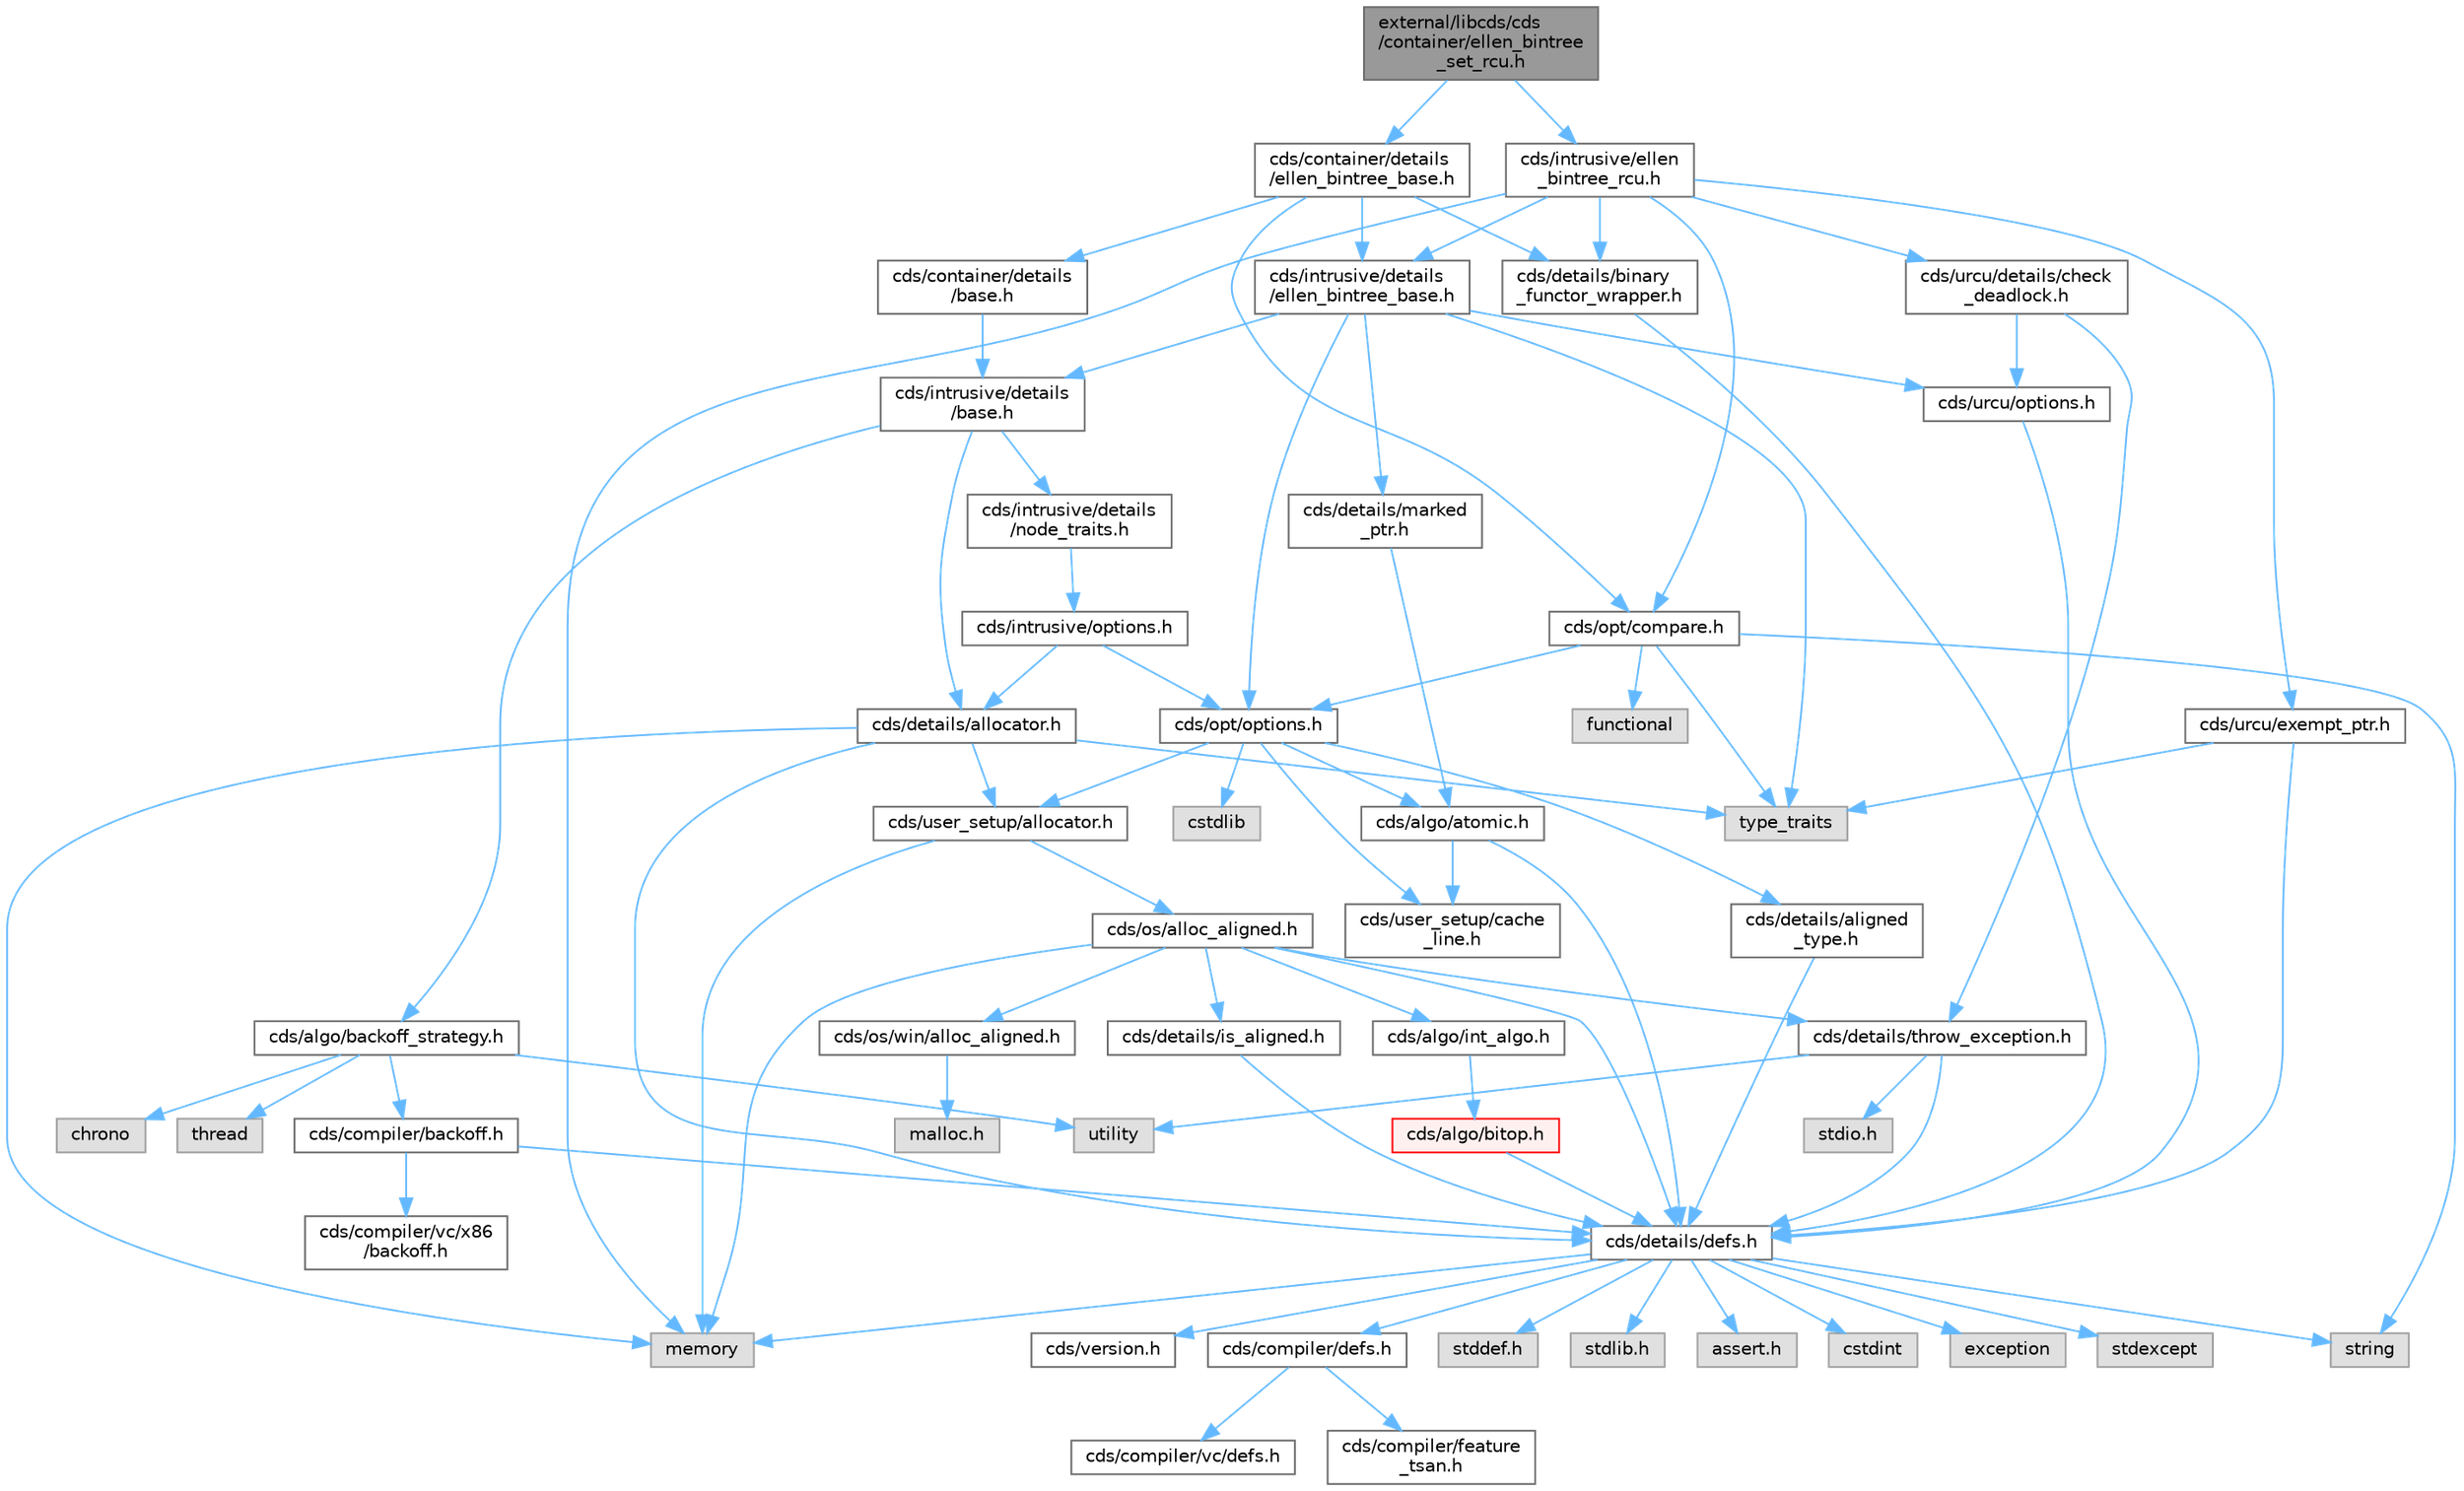 digraph "external/libcds/cds/container/ellen_bintree_set_rcu.h"
{
 // LATEX_PDF_SIZE
  bgcolor="transparent";
  edge [fontname=Helvetica,fontsize=10,labelfontname=Helvetica,labelfontsize=10];
  node [fontname=Helvetica,fontsize=10,shape=box,height=0.2,width=0.4];
  Node1 [id="Node000001",label="external/libcds/cds\l/container/ellen_bintree\l_set_rcu.h",height=0.2,width=0.4,color="gray40", fillcolor="grey60", style="filled", fontcolor="black",tooltip=" "];
  Node1 -> Node2 [id="edge1_Node000001_Node000002",color="steelblue1",style="solid",tooltip=" "];
  Node2 [id="Node000002",label="cds/container/details\l/ellen_bintree_base.h",height=0.2,width=0.4,color="grey40", fillcolor="white", style="filled",URL="$container_2details_2ellen__bintree__base_8h.html",tooltip=" "];
  Node2 -> Node3 [id="edge2_Node000002_Node000003",color="steelblue1",style="solid",tooltip=" "];
  Node3 [id="Node000003",label="cds/intrusive/details\l/ellen_bintree_base.h",height=0.2,width=0.4,color="grey40", fillcolor="white", style="filled",URL="$intrusive_2details_2ellen__bintree__base_8h.html",tooltip=" "];
  Node3 -> Node4 [id="edge3_Node000003_Node000004",color="steelblue1",style="solid",tooltip=" "];
  Node4 [id="Node000004",label="type_traits",height=0.2,width=0.4,color="grey60", fillcolor="#E0E0E0", style="filled",tooltip=" "];
  Node3 -> Node5 [id="edge4_Node000003_Node000005",color="steelblue1",style="solid",tooltip=" "];
  Node5 [id="Node000005",label="cds/intrusive/details\l/base.h",height=0.2,width=0.4,color="grey40", fillcolor="white", style="filled",URL="$external_2libcds_2cds_2intrusive_2details_2base_8h.html",tooltip=" "];
  Node5 -> Node6 [id="edge5_Node000005_Node000006",color="steelblue1",style="solid",tooltip=" "];
  Node6 [id="Node000006",label="cds/intrusive/details\l/node_traits.h",height=0.2,width=0.4,color="grey40", fillcolor="white", style="filled",URL="$node__traits_8h.html",tooltip=" "];
  Node6 -> Node7 [id="edge6_Node000006_Node000007",color="steelblue1",style="solid",tooltip=" "];
  Node7 [id="Node000007",label="cds/intrusive/options.h",height=0.2,width=0.4,color="grey40", fillcolor="white", style="filled",URL="$intrusive_2options_8h.html",tooltip=" "];
  Node7 -> Node8 [id="edge7_Node000007_Node000008",color="steelblue1",style="solid",tooltip=" "];
  Node8 [id="Node000008",label="cds/opt/options.h",height=0.2,width=0.4,color="grey40", fillcolor="white", style="filled",URL="$opt_2options_8h.html",tooltip=" "];
  Node8 -> Node9 [id="edge8_Node000008_Node000009",color="steelblue1",style="solid",tooltip=" "];
  Node9 [id="Node000009",label="cstdlib",height=0.2,width=0.4,color="grey60", fillcolor="#E0E0E0", style="filled",tooltip=" "];
  Node8 -> Node10 [id="edge9_Node000008_Node000010",color="steelblue1",style="solid",tooltip=" "];
  Node10 [id="Node000010",label="cds/details/aligned\l_type.h",height=0.2,width=0.4,color="grey40", fillcolor="white", style="filled",URL="$aligned__type_8h.html",tooltip=" "];
  Node10 -> Node11 [id="edge10_Node000010_Node000011",color="steelblue1",style="solid",tooltip=" "];
  Node11 [id="Node000011",label="cds/details/defs.h",height=0.2,width=0.4,color="grey40", fillcolor="white", style="filled",URL="$details_2defs_8h.html",tooltip=" "];
  Node11 -> Node12 [id="edge11_Node000011_Node000012",color="steelblue1",style="solid",tooltip=" "];
  Node12 [id="Node000012",label="stddef.h",height=0.2,width=0.4,color="grey60", fillcolor="#E0E0E0", style="filled",tooltip=" "];
  Node11 -> Node13 [id="edge12_Node000011_Node000013",color="steelblue1",style="solid",tooltip=" "];
  Node13 [id="Node000013",label="stdlib.h",height=0.2,width=0.4,color="grey60", fillcolor="#E0E0E0", style="filled",tooltip=" "];
  Node11 -> Node14 [id="edge13_Node000011_Node000014",color="steelblue1",style="solid",tooltip=" "];
  Node14 [id="Node000014",label="assert.h",height=0.2,width=0.4,color="grey60", fillcolor="#E0E0E0", style="filled",tooltip=" "];
  Node11 -> Node15 [id="edge14_Node000011_Node000015",color="steelblue1",style="solid",tooltip=" "];
  Node15 [id="Node000015",label="cstdint",height=0.2,width=0.4,color="grey60", fillcolor="#E0E0E0", style="filled",tooltip=" "];
  Node11 -> Node16 [id="edge15_Node000011_Node000016",color="steelblue1",style="solid",tooltip=" "];
  Node16 [id="Node000016",label="exception",height=0.2,width=0.4,color="grey60", fillcolor="#E0E0E0", style="filled",tooltip=" "];
  Node11 -> Node17 [id="edge16_Node000011_Node000017",color="steelblue1",style="solid",tooltip=" "];
  Node17 [id="Node000017",label="stdexcept",height=0.2,width=0.4,color="grey60", fillcolor="#E0E0E0", style="filled",tooltip=" "];
  Node11 -> Node18 [id="edge17_Node000011_Node000018",color="steelblue1",style="solid",tooltip=" "];
  Node18 [id="Node000018",label="string",height=0.2,width=0.4,color="grey60", fillcolor="#E0E0E0", style="filled",tooltip=" "];
  Node11 -> Node19 [id="edge18_Node000011_Node000019",color="steelblue1",style="solid",tooltip=" "];
  Node19 [id="Node000019",label="memory",height=0.2,width=0.4,color="grey60", fillcolor="#E0E0E0", style="filled",tooltip=" "];
  Node11 -> Node20 [id="edge19_Node000011_Node000020",color="steelblue1",style="solid",tooltip=" "];
  Node20 [id="Node000020",label="cds/version.h",height=0.2,width=0.4,color="grey40", fillcolor="white", style="filled",URL="$external_2libcds_2cds_2version_8h.html",tooltip=" "];
  Node11 -> Node21 [id="edge20_Node000011_Node000021",color="steelblue1",style="solid",tooltip=" "];
  Node21 [id="Node000021",label="cds/compiler/defs.h",height=0.2,width=0.4,color="grey40", fillcolor="white", style="filled",URL="$compiler_2defs_8h.html",tooltip=" "];
  Node21 -> Node22 [id="edge21_Node000021_Node000022",color="steelblue1",style="solid",tooltip=" "];
  Node22 [id="Node000022",label="cds/compiler/vc/defs.h",height=0.2,width=0.4,color="grey40", fillcolor="white", style="filled",URL="$compiler_2vc_2defs_8h.html",tooltip=" "];
  Node21 -> Node23 [id="edge22_Node000021_Node000023",color="steelblue1",style="solid",tooltip=" "];
  Node23 [id="Node000023",label="cds/compiler/feature\l_tsan.h",height=0.2,width=0.4,color="grey40", fillcolor="white", style="filled",URL="$feature__tsan_8h.html",tooltip=" "];
  Node8 -> Node24 [id="edge23_Node000008_Node000024",color="steelblue1",style="solid",tooltip=" "];
  Node24 [id="Node000024",label="cds/user_setup/allocator.h",height=0.2,width=0.4,color="grey40", fillcolor="white", style="filled",URL="$external_2libcds_2cds_2user__setup_2allocator_8h.html",tooltip="Default implementation of allocator classes."];
  Node24 -> Node19 [id="edge24_Node000024_Node000019",color="steelblue1",style="solid",tooltip=" "];
  Node24 -> Node25 [id="edge25_Node000024_Node000025",color="steelblue1",style="solid",tooltip=" "];
  Node25 [id="Node000025",label="cds/os/alloc_aligned.h",height=0.2,width=0.4,color="grey40", fillcolor="white", style="filled",URL="$alloc__aligned_8h.html",tooltip=" "];
  Node25 -> Node11 [id="edge26_Node000025_Node000011",color="steelblue1",style="solid",tooltip=" "];
  Node25 -> Node26 [id="edge27_Node000025_Node000026",color="steelblue1",style="solid",tooltip=" "];
  Node26 [id="Node000026",label="cds/os/win/alloc_aligned.h",height=0.2,width=0.4,color="grey40", fillcolor="white", style="filled",URL="$win_2alloc__aligned_8h.html",tooltip=" "];
  Node26 -> Node27 [id="edge28_Node000026_Node000027",color="steelblue1",style="solid",tooltip=" "];
  Node27 [id="Node000027",label="malloc.h",height=0.2,width=0.4,color="grey60", fillcolor="#E0E0E0", style="filled",tooltip=" "];
  Node25 -> Node19 [id="edge29_Node000025_Node000019",color="steelblue1",style="solid",tooltip=" "];
  Node25 -> Node28 [id="edge30_Node000025_Node000028",color="steelblue1",style="solid",tooltip=" "];
  Node28 [id="Node000028",label="cds/details/is_aligned.h",height=0.2,width=0.4,color="grey40", fillcolor="white", style="filled",URL="$is__aligned_8h.html",tooltip=" "];
  Node28 -> Node11 [id="edge31_Node000028_Node000011",color="steelblue1",style="solid",tooltip=" "];
  Node25 -> Node29 [id="edge32_Node000025_Node000029",color="steelblue1",style="solid",tooltip=" "];
  Node29 [id="Node000029",label="cds/algo/int_algo.h",height=0.2,width=0.4,color="grey40", fillcolor="white", style="filled",URL="$int__algo_8h.html",tooltip=" "];
  Node29 -> Node30 [id="edge33_Node000029_Node000030",color="steelblue1",style="solid",tooltip=" "];
  Node30 [id="Node000030",label="cds/algo/bitop.h",height=0.2,width=0.4,color="red", fillcolor="#FFF0F0", style="filled",URL="$algo_2bitop_8h.html",tooltip=" "];
  Node30 -> Node11 [id="edge34_Node000030_Node000011",color="steelblue1",style="solid",tooltip=" "];
  Node25 -> Node36 [id="edge35_Node000025_Node000036",color="steelblue1",style="solid",tooltip=" "];
  Node36 [id="Node000036",label="cds/details/throw_exception.h",height=0.2,width=0.4,color="grey40", fillcolor="white", style="filled",URL="$throw__exception_8h.html",tooltip=" "];
  Node36 -> Node11 [id="edge36_Node000036_Node000011",color="steelblue1",style="solid",tooltip=" "];
  Node36 -> Node37 [id="edge37_Node000036_Node000037",color="steelblue1",style="solid",tooltip=" "];
  Node37 [id="Node000037",label="stdio.h",height=0.2,width=0.4,color="grey60", fillcolor="#E0E0E0", style="filled",tooltip=" "];
  Node36 -> Node38 [id="edge38_Node000036_Node000038",color="steelblue1",style="solid",tooltip=" "];
  Node38 [id="Node000038",label="utility",height=0.2,width=0.4,color="grey60", fillcolor="#E0E0E0", style="filled",tooltip=" "];
  Node8 -> Node39 [id="edge39_Node000008_Node000039",color="steelblue1",style="solid",tooltip=" "];
  Node39 [id="Node000039",label="cds/user_setup/cache\l_line.h",height=0.2,width=0.4,color="grey40", fillcolor="white", style="filled",URL="$cache__line_8h.html",tooltip="Cache-line size definition"];
  Node8 -> Node40 [id="edge40_Node000008_Node000040",color="steelblue1",style="solid",tooltip=" "];
  Node40 [id="Node000040",label="cds/algo/atomic.h",height=0.2,width=0.4,color="grey40", fillcolor="white", style="filled",URL="$external_2libcds_2cds_2algo_2atomic_8h.html",tooltip=" "];
  Node40 -> Node11 [id="edge41_Node000040_Node000011",color="steelblue1",style="solid",tooltip=" "];
  Node40 -> Node39 [id="edge42_Node000040_Node000039",color="steelblue1",style="solid",tooltip=" "];
  Node7 -> Node41 [id="edge43_Node000007_Node000041",color="steelblue1",style="solid",tooltip=" "];
  Node41 [id="Node000041",label="cds/details/allocator.h",height=0.2,width=0.4,color="grey40", fillcolor="white", style="filled",URL="$external_2libcds_2cds_2details_2allocator_8h.html",tooltip=" "];
  Node41 -> Node4 [id="edge44_Node000041_Node000004",color="steelblue1",style="solid",tooltip=" "];
  Node41 -> Node19 [id="edge45_Node000041_Node000019",color="steelblue1",style="solid",tooltip=" "];
  Node41 -> Node11 [id="edge46_Node000041_Node000011",color="steelblue1",style="solid",tooltip=" "];
  Node41 -> Node24 [id="edge47_Node000041_Node000024",color="steelblue1",style="solid",tooltip=" "];
  Node5 -> Node41 [id="edge48_Node000005_Node000041",color="steelblue1",style="solid",tooltip=" "];
  Node5 -> Node42 [id="edge49_Node000005_Node000042",color="steelblue1",style="solid",tooltip=" "];
  Node42 [id="Node000042",label="cds/algo/backoff_strategy.h",height=0.2,width=0.4,color="grey40", fillcolor="white", style="filled",URL="$backoff__strategy_8h.html",tooltip=" "];
  Node42 -> Node38 [id="edge50_Node000042_Node000038",color="steelblue1",style="solid",tooltip=" "];
  Node42 -> Node34 [id="edge51_Node000042_Node000034",color="steelblue1",style="solid",tooltip=" "];
  Node34 [id="Node000034",label="thread",height=0.2,width=0.4,color="grey60", fillcolor="#E0E0E0", style="filled",tooltip=" "];
  Node42 -> Node43 [id="edge52_Node000042_Node000043",color="steelblue1",style="solid",tooltip=" "];
  Node43 [id="Node000043",label="chrono",height=0.2,width=0.4,color="grey60", fillcolor="#E0E0E0", style="filled",tooltip=" "];
  Node42 -> Node44 [id="edge53_Node000042_Node000044",color="steelblue1",style="solid",tooltip=" "];
  Node44 [id="Node000044",label="cds/compiler/backoff.h",height=0.2,width=0.4,color="grey40", fillcolor="white", style="filled",URL="$backoff_8h.html",tooltip=" "];
  Node44 -> Node11 [id="edge54_Node000044_Node000011",color="steelblue1",style="solid",tooltip=" "];
  Node44 -> Node45 [id="edge55_Node000044_Node000045",color="steelblue1",style="solid",tooltip=" "];
  Node45 [id="Node000045",label="cds/compiler/vc/x86\l/backoff.h",height=0.2,width=0.4,color="grey40", fillcolor="white", style="filled",URL="$vc_2x86_2backoff_8h.html",tooltip=" "];
  Node3 -> Node8 [id="edge56_Node000003_Node000008",color="steelblue1",style="solid",tooltip=" "];
  Node3 -> Node46 [id="edge57_Node000003_Node000046",color="steelblue1",style="solid",tooltip=" "];
  Node46 [id="Node000046",label="cds/urcu/options.h",height=0.2,width=0.4,color="grey40", fillcolor="white", style="filled",URL="$urcu_2options_8h.html",tooltip=" "];
  Node46 -> Node11 [id="edge58_Node000046_Node000011",color="steelblue1",style="solid",tooltip=" "];
  Node3 -> Node47 [id="edge59_Node000003_Node000047",color="steelblue1",style="solid",tooltip=" "];
  Node47 [id="Node000047",label="cds/details/marked\l_ptr.h",height=0.2,width=0.4,color="grey40", fillcolor="white", style="filled",URL="$marked__ptr_8h.html",tooltip=" "];
  Node47 -> Node40 [id="edge60_Node000047_Node000040",color="steelblue1",style="solid",tooltip=" "];
  Node2 -> Node48 [id="edge61_Node000002_Node000048",color="steelblue1",style="solid",tooltip=" "];
  Node48 [id="Node000048",label="cds/container/details\l/base.h",height=0.2,width=0.4,color="grey40", fillcolor="white", style="filled",URL="$external_2libcds_2cds_2container_2details_2base_8h.html",tooltip=" "];
  Node48 -> Node5 [id="edge62_Node000048_Node000005",color="steelblue1",style="solid",tooltip=" "];
  Node2 -> Node49 [id="edge63_Node000002_Node000049",color="steelblue1",style="solid",tooltip=" "];
  Node49 [id="Node000049",label="cds/opt/compare.h",height=0.2,width=0.4,color="grey40", fillcolor="white", style="filled",URL="$external_2libcds_2cds_2opt_2compare_8h.html",tooltip=" "];
  Node49 -> Node4 [id="edge64_Node000049_Node000004",color="steelblue1",style="solid",tooltip=" "];
  Node49 -> Node50 [id="edge65_Node000049_Node000050",color="steelblue1",style="solid",tooltip=" "];
  Node50 [id="Node000050",label="functional",height=0.2,width=0.4,color="grey60", fillcolor="#E0E0E0", style="filled",tooltip=" "];
  Node49 -> Node18 [id="edge66_Node000049_Node000018",color="steelblue1",style="solid",tooltip=" "];
  Node49 -> Node8 [id="edge67_Node000049_Node000008",color="steelblue1",style="solid",tooltip=" "];
  Node2 -> Node51 [id="edge68_Node000002_Node000051",color="steelblue1",style="solid",tooltip=" "];
  Node51 [id="Node000051",label="cds/details/binary\l_functor_wrapper.h",height=0.2,width=0.4,color="grey40", fillcolor="white", style="filled",URL="$binary__functor__wrapper_8h.html",tooltip=" "];
  Node51 -> Node11 [id="edge69_Node000051_Node000011",color="steelblue1",style="solid",tooltip=" "];
  Node1 -> Node52 [id="edge70_Node000001_Node000052",color="steelblue1",style="solid",tooltip=" "];
  Node52 [id="Node000052",label="cds/intrusive/ellen\l_bintree_rcu.h",height=0.2,width=0.4,color="grey40", fillcolor="white", style="filled",URL="$ellen__bintree__rcu_8h.html",tooltip=" "];
  Node52 -> Node19 [id="edge71_Node000052_Node000019",color="steelblue1",style="solid",tooltip=" "];
  Node52 -> Node3 [id="edge72_Node000052_Node000003",color="steelblue1",style="solid",tooltip=" "];
  Node52 -> Node49 [id="edge73_Node000052_Node000049",color="steelblue1",style="solid",tooltip=" "];
  Node52 -> Node51 [id="edge74_Node000052_Node000051",color="steelblue1",style="solid",tooltip=" "];
  Node52 -> Node53 [id="edge75_Node000052_Node000053",color="steelblue1",style="solid",tooltip=" "];
  Node53 [id="Node000053",label="cds/urcu/details/check\l_deadlock.h",height=0.2,width=0.4,color="grey40", fillcolor="white", style="filled",URL="$check__deadlock_8h.html",tooltip=" "];
  Node53 -> Node46 [id="edge76_Node000053_Node000046",color="steelblue1",style="solid",tooltip=" "];
  Node53 -> Node36 [id="edge77_Node000053_Node000036",color="steelblue1",style="solid",tooltip=" "];
  Node52 -> Node54 [id="edge78_Node000052_Node000054",color="steelblue1",style="solid",tooltip=" "];
  Node54 [id="Node000054",label="cds/urcu/exempt_ptr.h",height=0.2,width=0.4,color="grey40", fillcolor="white", style="filled",URL="$exempt__ptr_8h.html",tooltip=" "];
  Node54 -> Node4 [id="edge79_Node000054_Node000004",color="steelblue1",style="solid",tooltip=" "];
  Node54 -> Node11 [id="edge80_Node000054_Node000011",color="steelblue1",style="solid",tooltip=" "];
}
